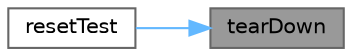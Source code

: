 digraph "tearDown"
{
 // LATEX_PDF_SIZE
  bgcolor="transparent";
  edge [fontname=Helvetica,fontsize=10,labelfontname=Helvetica,labelfontsize=10];
  node [fontname=Helvetica,fontsize=10,shape=box,height=0.2,width=0.4];
  rankdir="RL";
  Node1 [id="Node000001",label="tearDown",height=0.2,width=0.4,color="gray40", fillcolor="grey60", style="filled", fontcolor="black",tooltip=" "];
  Node1 -> Node2 [id="edge2_Node000001_Node000002",dir="back",color="steelblue1",style="solid",tooltip=" "];
  Node2 [id="Node000002",label="resetTest",height=0.2,width=0.4,color="grey40", fillcolor="white", style="filled",URL="$build_2test_2runners_2test__power_sensors__runner_8c.html#afb3a9b98e779c4f69e72aca5aa9fa1d7",tooltip=" "];
}
